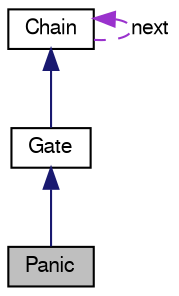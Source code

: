 digraph G
{
  bgcolor="transparent";
  edge [fontname="FreeSans",fontsize="10",labelfontname="FreeSans",labelfontsize="10"];
  node [fontname="FreeSans",fontsize="10",shape=record];
  Node1 [label="Panic",height=0.2,width=0.4,color="black", fillcolor="grey75", style="filled" fontcolor="black"];
  Node2 -> Node1 [dir=back,color="midnightblue",fontsize="10",style="solid",fontname="FreeSans"];
  Node2 [label="Gate",height=0.2,width=0.4,color="black",URL="$classGate.html",tooltip="Interrupt handling base class."];
  Node3 -> Node2 [dir=back,color="midnightblue",fontsize="10",style="solid",fontname="FreeSans"];
  Node3 [label="Chain",height=0.2,width=0.4,color="black",URL="$classChain.html",tooltip="Single linked list element."];
  Node3 -> Node3 [dir=back,color="darkorchid3",fontsize="10",style="dashed",label="next",fontname="FreeSans"];
}
